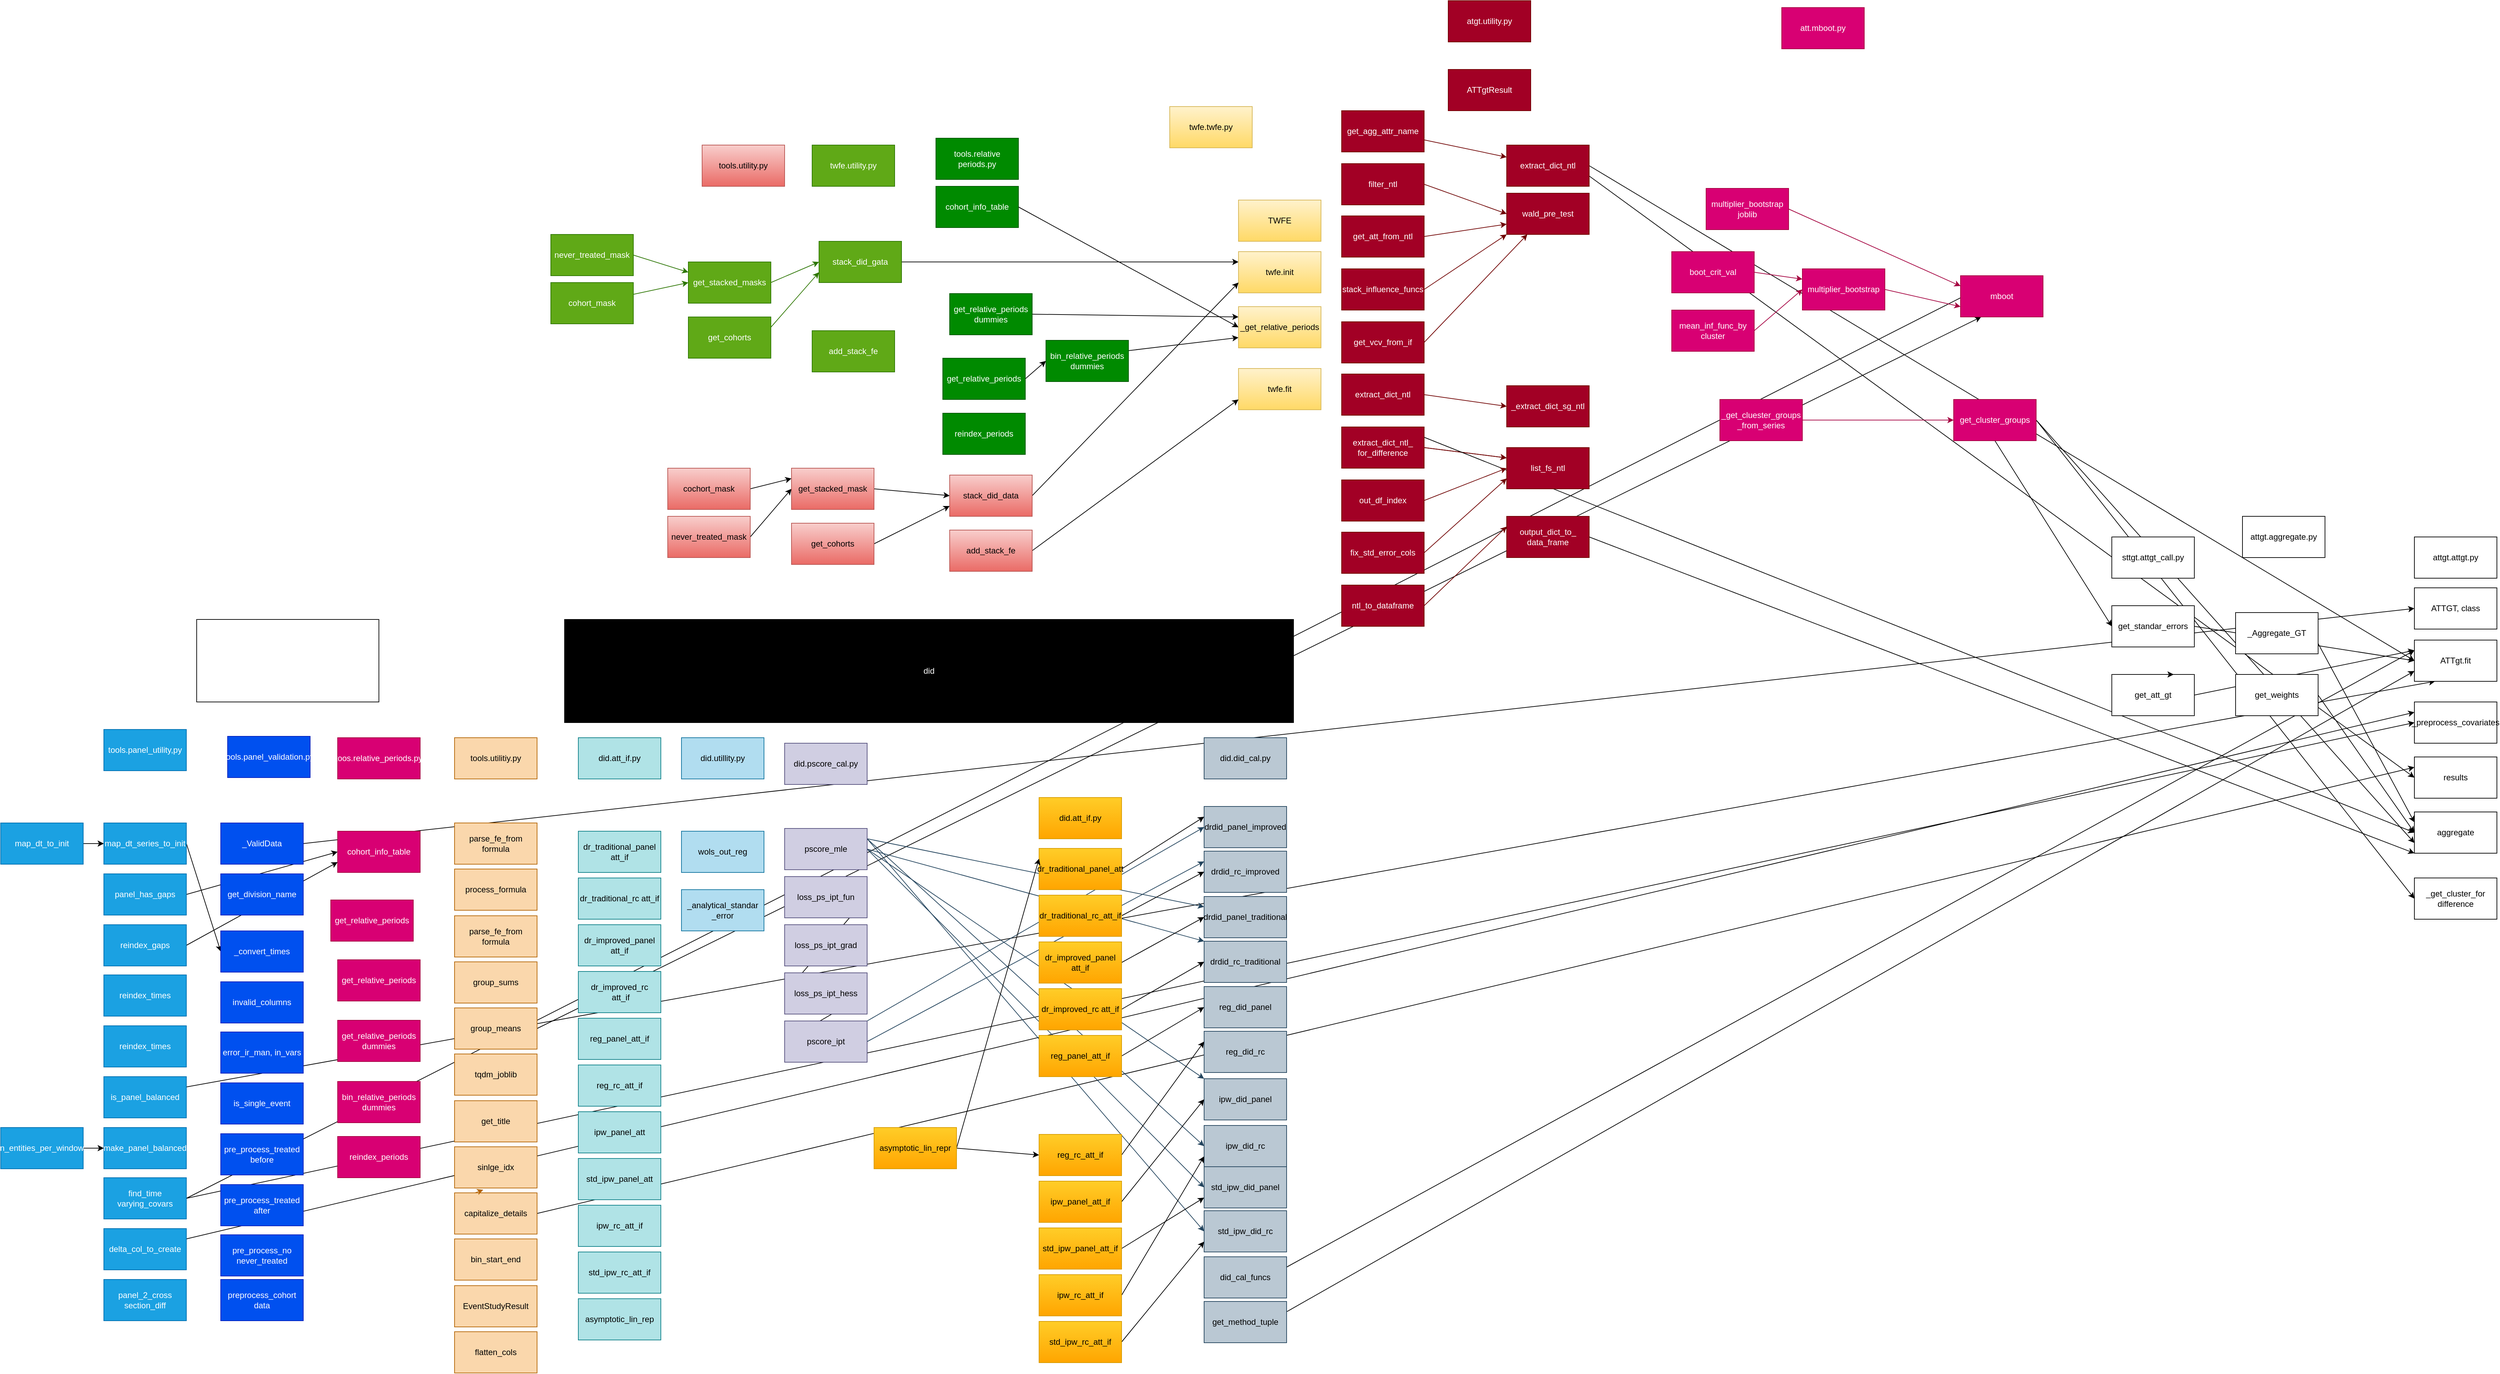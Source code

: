 <mxfile>
    <diagram id="xb1dpKppTRwN7yRaJRlE" name="Page-1">
        <mxGraphModel dx="2236" dy="1914" grid="1" gridSize="10" guides="1" tooltips="1" connect="1" arrows="1" fold="1" page="1" pageScale="1" pageWidth="850" pageHeight="1100" background="#ffffff" math="0" shadow="0">
            <root>
                <mxCell id="0"/>
                <mxCell id="1" parent="0"/>
                <mxCell id="2" value="twfe.utility.py" style="whiteSpace=wrap;html=1;fillColor=#60a917;fontColor=#ffffff;strokeColor=#2D7600;" parent="1" vertex="1">
                    <mxGeometry x="350" y="-470" width="120" height="60" as="geometry"/>
                </mxCell>
                <mxCell id="20" style="edgeStyle=none;html=1;exitX=1;exitY=0.5;exitDx=0;exitDy=0;entryX=0;entryY=0.25;entryDx=0;entryDy=0;strokeColor=#000000;" parent="1" source="3" target="19" edge="1">
                    <mxGeometry relative="1" as="geometry"/>
                </mxCell>
                <mxCell id="3" value="stack_did_gata" style="whiteSpace=wrap;html=1;fillColor=#60a917;fontColor=#ffffff;strokeColor=#2D7600;" parent="1" vertex="1">
                    <mxGeometry x="360" y="-330" width="120" height="60" as="geometry"/>
                </mxCell>
                <mxCell id="6" style="edgeStyle=none;html=1;exitX=1;exitY=0.5;exitDx=0;exitDy=0;entryX=0;entryY=0.5;entryDx=0;entryDy=0;strokeColor=#2D7600;fillColor=#60a917;" parent="1" source="4" target="3" edge="1">
                    <mxGeometry relative="1" as="geometry"/>
                </mxCell>
                <mxCell id="4" value="get_stacked_masks" style="whiteSpace=wrap;html=1;fillColor=#60a917;fontColor=#ffffff;strokeColor=#2D7600;" parent="1" vertex="1">
                    <mxGeometry x="170" y="-300" width="120" height="60" as="geometry"/>
                </mxCell>
                <mxCell id="8" style="edgeStyle=none;html=1;exitX=1;exitY=0.25;exitDx=0;exitDy=0;entryX=0;entryY=0.75;entryDx=0;entryDy=0;strokeColor=#2D7600;fillColor=#60a917;" parent="1" source="5" target="3" edge="1">
                    <mxGeometry relative="1" as="geometry"/>
                </mxCell>
                <mxCell id="5" value="get_cohorts" style="whiteSpace=wrap;html=1;fillColor=#60a917;fontColor=#ffffff;strokeColor=#2D7600;" parent="1" vertex="1">
                    <mxGeometry x="170" y="-220" width="120" height="60" as="geometry"/>
                </mxCell>
                <mxCell id="15" style="edgeStyle=none;html=1;exitX=1;exitY=0.5;exitDx=0;exitDy=0;entryX=0;entryY=0.25;entryDx=0;entryDy=0;strokeColor=#2D7600;fillColor=#60a917;" parent="1" source="11" target="4" edge="1">
                    <mxGeometry relative="1" as="geometry"/>
                </mxCell>
                <mxCell id="11" value="never_treated_mask" style="whiteSpace=wrap;html=1;fillColor=#60a917;fontColor=#ffffff;strokeColor=#2D7600;" parent="1" vertex="1">
                    <mxGeometry x="-30" y="-340" width="120" height="60" as="geometry"/>
                </mxCell>
                <mxCell id="14" style="edgeStyle=none;html=1;entryX=0;entryY=0.5;entryDx=0;entryDy=0;strokeColor=#2D7600;fillColor=#60a917;" parent="1" source="13" target="4" edge="1">
                    <mxGeometry relative="1" as="geometry"/>
                </mxCell>
                <mxCell id="13" value="cohort_mask" style="whiteSpace=wrap;html=1;fillColor=#60a917;fontColor=#ffffff;strokeColor=#2D7600;" parent="1" vertex="1">
                    <mxGeometry x="-30" y="-270" width="120" height="60" as="geometry"/>
                </mxCell>
                <mxCell id="16" value="add_stack_fe" style="whiteSpace=wrap;html=1;fillColor=#60a917;fontColor=#ffffff;strokeColor=#2D7600;" parent="1" vertex="1">
                    <mxGeometry x="350" y="-200" width="120" height="60" as="geometry"/>
                </mxCell>
                <mxCell id="17" value="twfe.twfe.py" style="whiteSpace=wrap;html=1;fillColor=#fff2cc;gradientColor=#ffd966;strokeColor=#d6b656;fontColor=#000000;" parent="1" vertex="1">
                    <mxGeometry x="870" y="-526" width="120" height="60" as="geometry"/>
                </mxCell>
                <mxCell id="18" value="TWFE" style="whiteSpace=wrap;html=1;fillColor=#fff2cc;gradientColor=#ffd966;strokeColor=#d6b656;fontColor=#000000;" parent="1" vertex="1">
                    <mxGeometry x="970" y="-390" width="120" height="60" as="geometry"/>
                </mxCell>
                <mxCell id="19" value="twfe.init" style="whiteSpace=wrap;html=1;fillColor=#fff2cc;gradientColor=#ffd966;strokeColor=#d6b656;fontColor=#000000;" parent="1" vertex="1">
                    <mxGeometry x="970" y="-315" width="120" height="60" as="geometry"/>
                </mxCell>
                <mxCell id="21" value="tools.relative periods.py" style="whiteSpace=wrap;html=1;fillColor=#008a00;fontColor=#ffffff;strokeColor=#005700;" parent="1" vertex="1">
                    <mxGeometry x="530" y="-480" width="120" height="60" as="geometry"/>
                </mxCell>
                <mxCell id="30" style="edgeStyle=none;html=1;exitX=1;exitY=0.5;exitDx=0;exitDy=0;entryX=0;entryY=0.5;entryDx=0;entryDy=0;strokeColor=#000000;" parent="1" source="22" target="29" edge="1">
                    <mxGeometry relative="1" as="geometry"/>
                </mxCell>
                <mxCell id="22" value="cohort_info_table" style="whiteSpace=wrap;html=1;fillColor=#008a00;fontColor=#ffffff;strokeColor=#005700;" parent="1" vertex="1">
                    <mxGeometry x="530" y="-410" width="120" height="60" as="geometry"/>
                </mxCell>
                <mxCell id="27" style="edgeStyle=none;html=1;exitX=1;exitY=0.5;exitDx=0;exitDy=0;entryX=0;entryY=0.5;entryDx=0;entryDy=0;strokeColor=#000000;" parent="1" source="23" target="25" edge="1">
                    <mxGeometry relative="1" as="geometry"/>
                </mxCell>
                <mxCell id="23" value="get_relative_periods" style="whiteSpace=wrap;html=1;fillColor=#008a00;fontColor=#ffffff;strokeColor=#005700;" parent="1" vertex="1">
                    <mxGeometry x="540" y="-160" width="120" height="60" as="geometry"/>
                </mxCell>
                <mxCell id="31" style="edgeStyle=none;html=1;exitX=1;exitY=0.5;exitDx=0;exitDy=0;entryX=0;entryY=0.25;entryDx=0;entryDy=0;strokeColor=#000000;" parent="1" source="24" target="29" edge="1">
                    <mxGeometry relative="1" as="geometry"/>
                </mxCell>
                <mxCell id="24" value="get_relative_periods dummies" style="whiteSpace=wrap;html=1;fillColor=#008a00;fontColor=#ffffff;strokeColor=#005700;" parent="1" vertex="1">
                    <mxGeometry x="550" y="-254" width="120" height="60" as="geometry"/>
                </mxCell>
                <mxCell id="32" style="edgeStyle=none;html=1;exitX=1;exitY=0.25;exitDx=0;exitDy=0;entryX=0;entryY=0.75;entryDx=0;entryDy=0;strokeColor=#000000;" parent="1" source="25" target="29" edge="1">
                    <mxGeometry relative="1" as="geometry"/>
                </mxCell>
                <mxCell id="25" value="bin_relative_periods&lt;br&gt;dummies" style="whiteSpace=wrap;html=1;fillColor=#008a00;fontColor=#ffffff;strokeColor=#005700;" parent="1" vertex="1">
                    <mxGeometry x="690" y="-186" width="120" height="60" as="geometry"/>
                </mxCell>
                <mxCell id="26" value="reindex_periods" style="whiteSpace=wrap;html=1;fillColor=#008a00;fontColor=#ffffff;strokeColor=#005700;" parent="1" vertex="1">
                    <mxGeometry x="540" y="-80" width="120" height="60" as="geometry"/>
                </mxCell>
                <mxCell id="28" value="twfe.fit" style="whiteSpace=wrap;html=1;fillColor=#fff2cc;gradientColor=#ffd966;strokeColor=#d6b656;fontColor=#000000;" parent="1" vertex="1">
                    <mxGeometry x="970" y="-145" width="120" height="60" as="geometry"/>
                </mxCell>
                <mxCell id="29" value="_get_relative_periods" style="whiteSpace=wrap;html=1;fillColor=#fff2cc;gradientColor=#ffd966;strokeColor=#d6b656;fontColor=#000000;" parent="1" vertex="1">
                    <mxGeometry x="970" y="-235" width="120" height="60" as="geometry"/>
                </mxCell>
                <mxCell id="33" value="tools.utility.py" style="whiteSpace=wrap;html=1;fillColor=#f8cecc;gradientColor=#ea6b66;strokeColor=#b85450;fontColor=#000000;" parent="1" vertex="1">
                    <mxGeometry x="190" y="-470" width="120" height="60" as="geometry"/>
                </mxCell>
                <mxCell id="34" value="tools.panel_utility,py" style="whiteSpace=wrap;html=1;fillColor=#1ba1e2;fontColor=#ffffff;strokeColor=#006EAF;" parent="1" vertex="1">
                    <mxGeometry x="-680" y="380" width="120" height="60" as="geometry"/>
                </mxCell>
                <mxCell id="47" style="edgeStyle=none;html=1;exitX=1;exitY=0.5;exitDx=0;exitDy=0;entryX=0;entryY=0.5;entryDx=0;entryDy=0;strokeColor=#000000;" parent="1" source="35" target="36" edge="1">
                    <mxGeometry relative="1" as="geometry"/>
                </mxCell>
                <mxCell id="35" value="map_dt_to_init" style="whiteSpace=wrap;html=1;fillColor=#1ba1e2;fontColor=#ffffff;strokeColor=#006EAF;" parent="1" vertex="1">
                    <mxGeometry x="-830" y="516" width="120" height="60" as="geometry"/>
                </mxCell>
                <mxCell id="60" style="edgeStyle=none;html=1;exitX=1;exitY=0.5;exitDx=0;exitDy=0;entryX=0;entryY=0.5;entryDx=0;entryDy=0;strokeColor=#000000;" parent="1" source="36" target="52" edge="1">
                    <mxGeometry relative="1" as="geometry"/>
                </mxCell>
                <mxCell id="36" value="map_dt_series_to_init" style="whiteSpace=wrap;html=1;fillColor=#1ba1e2;fontColor=#ffffff;strokeColor=#006EAF;" parent="1" vertex="1">
                    <mxGeometry x="-680" y="516" width="120" height="60" as="geometry"/>
                </mxCell>
                <mxCell id="68" style="edgeStyle=none;html=1;exitX=1;exitY=0.5;exitDx=0;exitDy=0;entryX=0;entryY=0.5;entryDx=0;entryDy=0;strokeColor=#000000;" parent="1" source="37" target="62" edge="1">
                    <mxGeometry relative="1" as="geometry"/>
                </mxCell>
                <mxCell id="37" value="panel_has_gaps" style="whiteSpace=wrap;html=1;fillColor=#1ba1e2;fontColor=#ffffff;strokeColor=#006EAF;" parent="1" vertex="1">
                    <mxGeometry x="-680" y="590" width="120" height="60" as="geometry"/>
                </mxCell>
                <mxCell id="69" style="edgeStyle=none;html=1;exitX=1;exitY=0.5;exitDx=0;exitDy=0;entryX=0;entryY=0.75;entryDx=0;entryDy=0;strokeColor=#000000;" parent="1" source="38" target="62" edge="1">
                    <mxGeometry relative="1" as="geometry"/>
                </mxCell>
                <mxCell id="38" value="reindex_gaps" style="whiteSpace=wrap;html=1;fillColor=#1ba1e2;fontColor=#ffffff;strokeColor=#006EAF;" parent="1" vertex="1">
                    <mxGeometry x="-680" y="664" width="120" height="60" as="geometry"/>
                </mxCell>
                <mxCell id="39" value="reindex_times" style="whiteSpace=wrap;html=1;fillColor=#1ba1e2;fontColor=#ffffff;strokeColor=#006EAF;" parent="1" vertex="1">
                    <mxGeometry x="-680" y="737" width="120" height="60" as="geometry"/>
                </mxCell>
                <mxCell id="40" value="reindex_times" style="whiteSpace=wrap;html=1;fillColor=#1ba1e2;fontColor=#ffffff;strokeColor=#006EAF;" parent="1" vertex="1">
                    <mxGeometry x="-680" y="811" width="120" height="60" as="geometry"/>
                </mxCell>
                <mxCell id="242" style="edgeStyle=none;html=1;exitX=1;exitY=0.25;exitDx=0;exitDy=0;strokeColor=#000000;entryX=0.25;entryY=1;entryDx=0;entryDy=0;" edge="1" parent="1" source="41" target="236">
                    <mxGeometry relative="1" as="geometry">
                        <mxPoint x="2730.0" y="-282.353" as="targetPoint"/>
                    </mxGeometry>
                </mxCell>
                <mxCell id="41" value="is_panel_balanced" style="whiteSpace=wrap;html=1;fillColor=#1ba1e2;fontColor=#ffffff;strokeColor=#006EAF;" parent="1" vertex="1">
                    <mxGeometry x="-680" y="885" width="120" height="60" as="geometry"/>
                </mxCell>
                <mxCell id="48" style="edgeStyle=none;html=1;exitX=1;exitY=0.5;exitDx=0;exitDy=0;entryX=0;entryY=0.5;entryDx=0;entryDy=0;strokeColor=#000000;" parent="1" source="42" target="43" edge="1">
                    <mxGeometry relative="1" as="geometry"/>
                </mxCell>
                <mxCell id="42" value="n_entities_per_window" style="whiteSpace=wrap;html=1;fillColor=#1ba1e2;fontColor=#ffffff;strokeColor=#006EAF;" parent="1" vertex="1">
                    <mxGeometry x="-830" y="959" width="120" height="60" as="geometry"/>
                </mxCell>
                <mxCell id="43" value="make_panel_balanced" style="whiteSpace=wrap;html=1;fillColor=#1ba1e2;fontColor=#ffffff;strokeColor=#006EAF;" parent="1" vertex="1">
                    <mxGeometry x="-680" y="959" width="120" height="60" as="geometry"/>
                </mxCell>
                <mxCell id="212" style="edgeStyle=none;html=1;exitX=1;exitY=0.5;exitDx=0;exitDy=0;entryX=0.117;entryY=0.417;entryDx=0;entryDy=0;entryPerimeter=0;strokeColor=#000000;" edge="1" parent="1" source="44" target="211">
                    <mxGeometry relative="1" as="geometry"/>
                </mxCell>
                <mxCell id="240" style="edgeStyle=none;html=1;exitX=1;exitY=0.5;exitDx=0;exitDy=0;strokeColor=#000000;entryX=0;entryY=0.5;entryDx=0;entryDy=0;" edge="1" parent="1" source="44" target="239">
                    <mxGeometry relative="1" as="geometry">
                        <mxPoint x="2773.529" y="-300" as="targetPoint"/>
                    </mxGeometry>
                </mxCell>
                <mxCell id="44" value="find_time varying_covars" style="whiteSpace=wrap;html=1;fillColor=#1ba1e2;fontColor=#ffffff;strokeColor=#006EAF;" parent="1" vertex="1">
                    <mxGeometry x="-680" y="1032" width="120" height="60" as="geometry"/>
                </mxCell>
                <mxCell id="238" style="edgeStyle=none;html=1;exitX=1;exitY=0.25;exitDx=0;exitDy=0;strokeColor=#000000;entryX=0;entryY=0.25;entryDx=0;entryDy=0;" edge="1" parent="1" source="45" target="239">
                    <mxGeometry relative="1" as="geometry">
                        <mxPoint x="2750.0" y="-380" as="targetPoint"/>
                    </mxGeometry>
                </mxCell>
                <mxCell id="45" value="delta_col_to_create" style="whiteSpace=wrap;html=1;fillColor=#1ba1e2;fontColor=#ffffff;strokeColor=#006EAF;" parent="1" vertex="1">
                    <mxGeometry x="-680" y="1106" width="120" height="60" as="geometry"/>
                </mxCell>
                <mxCell id="46" value="panel_2_cross section_diff" style="whiteSpace=wrap;html=1;fillColor=#1ba1e2;fontColor=#ffffff;strokeColor=#006EAF;" parent="1" vertex="1">
                    <mxGeometry x="-680" y="1180" width="120" height="60" as="geometry"/>
                </mxCell>
                <mxCell id="243" style="edgeStyle=none;html=1;exitX=1;exitY=0.5;exitDx=0;exitDy=0;entryX=0;entryY=0.5;entryDx=0;entryDy=0;strokeColor=#000000;" edge="1" parent="1" source="49" target="235">
                    <mxGeometry relative="1" as="geometry"/>
                </mxCell>
                <mxCell id="49" value="_ValidData" style="whiteSpace=wrap;html=1;fillColor=#0050ef;fontColor=#ffffff;strokeColor=#001DBC;" parent="1" vertex="1">
                    <mxGeometry x="-510" y="516" width="120" height="60" as="geometry"/>
                </mxCell>
                <mxCell id="50" value="tools.panel_validation.py" style="whiteSpace=wrap;html=1;fillColor=#0050ef;fontColor=#ffffff;strokeColor=#001DBC;" parent="1" vertex="1">
                    <mxGeometry x="-500" y="390" width="120" height="60" as="geometry"/>
                </mxCell>
                <mxCell id="51" value="get_division_name" style="whiteSpace=wrap;html=1;fillColor=#0050ef;fontColor=#ffffff;strokeColor=#001DBC;" parent="1" vertex="1">
                    <mxGeometry x="-510" y="590" width="120" height="60" as="geometry"/>
                </mxCell>
                <mxCell id="52" value="_convert_times" style="whiteSpace=wrap;html=1;fillColor=#0050ef;fontColor=#ffffff;strokeColor=#001DBC;" parent="1" vertex="1">
                    <mxGeometry x="-510" y="673" width="120" height="60" as="geometry"/>
                </mxCell>
                <mxCell id="53" value="invalid_columns" style="whiteSpace=wrap;html=1;fillColor=#0050ef;fontColor=#ffffff;strokeColor=#001DBC;" parent="1" vertex="1">
                    <mxGeometry x="-510" y="747" width="120" height="60" as="geometry"/>
                </mxCell>
                <mxCell id="54" value="error_ir_man, in_vars" style="whiteSpace=wrap;html=1;fillColor=#0050ef;fontColor=#ffffff;strokeColor=#001DBC;" parent="1" vertex="1">
                    <mxGeometry x="-510" y="820" width="120" height="60" as="geometry"/>
                </mxCell>
                <mxCell id="55" value="is_single_event" style="whiteSpace=wrap;html=1;fillColor=#0050ef;fontColor=#ffffff;strokeColor=#001DBC;" parent="1" vertex="1">
                    <mxGeometry x="-510" y="894" width="120" height="60" as="geometry"/>
                </mxCell>
                <mxCell id="56" value="pre_process_treated before" style="whiteSpace=wrap;html=1;fillColor=#0050ef;fontColor=#ffffff;strokeColor=#001DBC;" parent="1" vertex="1">
                    <mxGeometry x="-510" y="968" width="120" height="60" as="geometry"/>
                </mxCell>
                <mxCell id="57" value="pre_process_treated after" style="whiteSpace=wrap;html=1;fillColor=#0050ef;fontColor=#ffffff;strokeColor=#001DBC;" parent="1" vertex="1">
                    <mxGeometry x="-510" y="1042" width="120" height="60" as="geometry"/>
                </mxCell>
                <mxCell id="58" value="pre_process_no&lt;br&gt;never_treated" style="whiteSpace=wrap;html=1;fillColor=#0050ef;fontColor=#ffffff;strokeColor=#001DBC;" parent="1" vertex="1">
                    <mxGeometry x="-510" y="1115" width="120" height="60" as="geometry"/>
                </mxCell>
                <mxCell id="59" value="preprocess_cohort data" style="whiteSpace=wrap;html=1;fillColor=#0050ef;fontColor=#ffffff;strokeColor=#001DBC;" parent="1" vertex="1">
                    <mxGeometry x="-510" y="1180" width="120" height="60" as="geometry"/>
                </mxCell>
                <mxCell id="61" value="toos.relative_periods.py" style="whiteSpace=wrap;html=1;fillColor=#d80073;fontColor=#ffffff;strokeColor=#A50040;" parent="1" vertex="1">
                    <mxGeometry x="-340" y="392" width="120" height="60" as="geometry"/>
                </mxCell>
                <mxCell id="62" value="cohort_info_table" style="whiteSpace=wrap;html=1;fillColor=#d80073;fontColor=#ffffff;strokeColor=#A50040;" parent="1" vertex="1">
                    <mxGeometry x="-340" y="528" width="120" height="60" as="geometry"/>
                </mxCell>
                <mxCell id="63" value="get_relative_periods" style="whiteSpace=wrap;html=1;fillColor=#d80073;fontColor=#ffffff;strokeColor=#A50040;" parent="1" vertex="1">
                    <mxGeometry x="-350" y="628" width="120" height="60" as="geometry"/>
                </mxCell>
                <mxCell id="64" value="get_relative_periods" style="whiteSpace=wrap;html=1;fillColor=#d80073;fontColor=#ffffff;strokeColor=#A50040;" parent="1" vertex="1">
                    <mxGeometry x="-340" y="715" width="120" height="60" as="geometry"/>
                </mxCell>
                <mxCell id="65" value="get_relative_periods dummies" style="whiteSpace=wrap;html=1;fillColor=#d80073;fontColor=#ffffff;strokeColor=#A50040;" parent="1" vertex="1">
                    <mxGeometry x="-340" y="803" width="120" height="60" as="geometry"/>
                </mxCell>
                <mxCell id="66" value="bin_relative_periods dummies" style="whiteSpace=wrap;html=1;fillColor=#d80073;fontColor=#ffffff;strokeColor=#A50040;" parent="1" vertex="1">
                    <mxGeometry x="-340" y="892" width="120" height="60" as="geometry"/>
                </mxCell>
                <mxCell id="67" value="reindex_periods" style="whiteSpace=wrap;html=1;fillColor=#d80073;fontColor=#ffffff;strokeColor=#A50040;" parent="1" vertex="1">
                    <mxGeometry x="-340" y="972" width="120" height="60" as="geometry"/>
                </mxCell>
                <mxCell id="70" value="tools.utilitiy.py" style="whiteSpace=wrap;html=1;fillColor=#fad7ac;strokeColor=#b46504;fontColor=#000000;" parent="1" vertex="1">
                    <mxGeometry x="-170" y="392" width="120" height="60" as="geometry"/>
                </mxCell>
                <mxCell id="71" value="parse_fe_from formula" style="whiteSpace=wrap;html=1;fillColor=#fad7ac;strokeColor=#b46504;fontColor=#000000;" parent="1" vertex="1">
                    <mxGeometry x="-170" y="516" width="120" height="60" as="geometry"/>
                </mxCell>
                <mxCell id="72" value="process_formula" style="whiteSpace=wrap;html=1;fillColor=#fad7ac;strokeColor=#b46504;fontColor=#000000;" parent="1" vertex="1">
                    <mxGeometry x="-170" y="583" width="120" height="60" as="geometry"/>
                </mxCell>
                <mxCell id="73" value="parse_fe_from formula" style="whiteSpace=wrap;html=1;fillColor=#fad7ac;strokeColor=#b46504;fontColor=#000000;" parent="1" vertex="1">
                    <mxGeometry x="-170" y="651" width="120" height="60" as="geometry"/>
                </mxCell>
                <mxCell id="74" value="group_sums" style="whiteSpace=wrap;html=1;fillColor=#fad7ac;strokeColor=#b46504;fontColor=#000000;" parent="1" vertex="1">
                    <mxGeometry x="-170" y="718" width="120" height="60" as="geometry"/>
                </mxCell>
                <mxCell id="213" style="edgeStyle=none;html=1;exitX=1;exitY=0.5;exitDx=0;exitDy=0;entryX=0.25;entryY=1;entryDx=0;entryDy=0;strokeColor=#000000;" edge="1" parent="1" source="75" target="211">
                    <mxGeometry relative="1" as="geometry"/>
                </mxCell>
                <mxCell id="75" value="group_means" style="whiteSpace=wrap;html=1;fillColor=#fad7ac;strokeColor=#b46504;fontColor=#000000;" parent="1" vertex="1">
                    <mxGeometry x="-170" y="785" width="120" height="60" as="geometry"/>
                </mxCell>
                <mxCell id="76" value="tqdm_joblib" style="whiteSpace=wrap;html=1;fillColor=#fad7ac;strokeColor=#b46504;fontColor=#000000;" parent="1" vertex="1">
                    <mxGeometry x="-170" y="852" width="120" height="60" as="geometry"/>
                </mxCell>
                <mxCell id="77" value="get_title" style="whiteSpace=wrap;html=1;fillColor=#fad7ac;strokeColor=#b46504;fontColor=#000000;" parent="1" vertex="1">
                    <mxGeometry x="-170" y="920" width="120" height="60" as="geometry"/>
                </mxCell>
                <mxCell id="78" value="sinlge_idx" style="whiteSpace=wrap;html=1;fillColor=#fad7ac;strokeColor=#b46504;fontColor=#000000;" parent="1" vertex="1">
                    <mxGeometry x="-170" y="987" width="120" height="60" as="geometry"/>
                </mxCell>
                <mxCell id="244" style="edgeStyle=none;html=1;exitX=1;exitY=0.5;exitDx=0;exitDy=0;strokeColor=#000000;entryX=0;entryY=0.25;entryDx=0;entryDy=0;" edge="1" parent="1" source="79" target="245">
                    <mxGeometry relative="1" as="geometry">
                        <mxPoint x="2720.0" y="-314.706" as="targetPoint"/>
                    </mxGeometry>
                </mxCell>
                <mxCell id="79" value="capitalize_details" style="whiteSpace=wrap;html=1;fillColor=#fad7ac;strokeColor=#b46504;fontColor=#000000;" parent="1" vertex="1">
                    <mxGeometry x="-170" y="1054" width="120" height="60" as="geometry"/>
                </mxCell>
                <mxCell id="80" value="bin_start_end" style="whiteSpace=wrap;html=1;fillColor=#fad7ac;strokeColor=#b46504;fontColor=#000000;" parent="1" vertex="1">
                    <mxGeometry x="-170" y="1121" width="120" height="60" as="geometry"/>
                </mxCell>
                <mxCell id="81" value="EventStudyResult" style="whiteSpace=wrap;html=1;fillColor=#fad7ac;strokeColor=#b46504;fontColor=#000000;" parent="1" vertex="1">
                    <mxGeometry x="-170" y="1189" width="120" height="60" as="geometry"/>
                </mxCell>
                <mxCell id="82" value="flatten_cols" style="whiteSpace=wrap;html=1;fillColor=#fad7ac;strokeColor=#b46504;fontColor=#000000;" parent="1" vertex="1">
                    <mxGeometry x="-170" y="1256" width="120" height="60" as="geometry"/>
                </mxCell>
                <mxCell id="83" style="edgeStyle=none;html=1;exitX=0.25;exitY=0;exitDx=0;exitDy=0;entryX=0.348;entryY=-0.074;entryDx=0;entryDy=0;entryPerimeter=0;strokeColor=#b46504;fillColor=#fad7ac;fontColor=#000000;" parent="1" source="79" target="79" edge="1">
                    <mxGeometry relative="1" as="geometry"/>
                </mxCell>
                <mxCell id="84" value="Tools" style="whiteSpace=wrap;html=1;fontColor=#FFFFFF;fontSize=12;" parent="1" vertex="1">
                    <mxGeometry x="-545" y="220" width="265" height="120" as="geometry"/>
                </mxCell>
                <mxCell id="85" value="did.att_if.py" style="whiteSpace=wrap;html=1;fontSize=12;fillColor=#b0e3e6;strokeColor=#0e8088;fontColor=#000000;" parent="1" vertex="1">
                    <mxGeometry x="10" y="392" width="120" height="60" as="geometry"/>
                </mxCell>
                <mxCell id="86" value="dr_traditional_panel att_if" style="whiteSpace=wrap;html=1;fontSize=12;fillColor=#b0e3e6;strokeColor=#0e8088;fontColor=#000000;" parent="1" vertex="1">
                    <mxGeometry x="10" y="528" width="120" height="60" as="geometry"/>
                </mxCell>
                <mxCell id="87" value="dr_traditional_rc att_if" style="whiteSpace=wrap;html=1;fontSize=12;fillColor=#b0e3e6;strokeColor=#0e8088;fontColor=#000000;" parent="1" vertex="1">
                    <mxGeometry x="10" y="596" width="120" height="60" as="geometry"/>
                </mxCell>
                <mxCell id="88" value="dr_improved_panel att_if" style="whiteSpace=wrap;html=1;fontSize=12;fillColor=#b0e3e6;strokeColor=#0e8088;fontColor=#000000;" parent="1" vertex="1">
                    <mxGeometry x="10" y="664" width="120" height="60" as="geometry"/>
                </mxCell>
                <mxCell id="89" value="dr_improved_rc&lt;br&gt;&amp;nbsp;att_if" style="whiteSpace=wrap;html=1;fontSize=12;fillColor=#b0e3e6;strokeColor=#0e8088;fontColor=#000000;" parent="1" vertex="1">
                    <mxGeometry x="10" y="732" width="120" height="60" as="geometry"/>
                </mxCell>
                <mxCell id="90" value="reg_panel_att_if" style="whiteSpace=wrap;html=1;fontSize=12;fillColor=#b0e3e6;strokeColor=#0e8088;fontColor=#000000;" parent="1" vertex="1">
                    <mxGeometry x="10" y="800" width="120" height="60" as="geometry"/>
                </mxCell>
                <mxCell id="91" value="reg_rc_att_if" style="whiteSpace=wrap;html=1;fontSize=12;fillColor=#b0e3e6;strokeColor=#0e8088;fontColor=#000000;" parent="1" vertex="1">
                    <mxGeometry x="10" y="868" width="120" height="60" as="geometry"/>
                </mxCell>
                <mxCell id="92" value="ipw_panel_att" style="whiteSpace=wrap;html=1;fontSize=12;fillColor=#b0e3e6;strokeColor=#0e8088;fontColor=#000000;" parent="1" vertex="1">
                    <mxGeometry x="10" y="936" width="120" height="60" as="geometry"/>
                </mxCell>
                <mxCell id="93" value="std_ipw_panel_att" style="whiteSpace=wrap;html=1;fontSize=12;fillColor=#b0e3e6;strokeColor=#0e8088;fontColor=#000000;" parent="1" vertex="1">
                    <mxGeometry x="10" y="1004" width="120" height="60" as="geometry"/>
                </mxCell>
                <mxCell id="94" value="ipw_rc_att_if" style="whiteSpace=wrap;html=1;fontSize=12;fillColor=#b0e3e6;strokeColor=#0e8088;fontColor=#000000;" parent="1" vertex="1">
                    <mxGeometry x="10" y="1072" width="120" height="60" as="geometry"/>
                </mxCell>
                <mxCell id="95" value="std_ipw_rc_att_if" style="whiteSpace=wrap;html=1;fontSize=12;fillColor=#b0e3e6;strokeColor=#0e8088;fontColor=#000000;" parent="1" vertex="1">
                    <mxGeometry x="10" y="1140" width="120" height="60" as="geometry"/>
                </mxCell>
                <mxCell id="96" value="asymptotic_lin_rep" style="whiteSpace=wrap;html=1;fontSize=12;fillColor=#b0e3e6;strokeColor=#0e8088;fontColor=#000000;" parent="1" vertex="1">
                    <mxGeometry x="10" y="1208" width="120" height="60" as="geometry"/>
                </mxCell>
                <mxCell id="97" value="did.utillity.py" style="whiteSpace=wrap;html=1;fontSize=12;fillColor=#b1ddf0;strokeColor=#10739e;fontColor=#000000;" parent="1" vertex="1">
                    <mxGeometry x="160" y="392" width="120" height="60" as="geometry"/>
                </mxCell>
                <mxCell id="98" value="wols_out_reg" style="whiteSpace=wrap;html=1;fontSize=12;fillColor=#b1ddf0;strokeColor=#10739e;fontColor=#000000;" parent="1" vertex="1">
                    <mxGeometry x="160" y="528" width="120" height="60" as="geometry"/>
                </mxCell>
                <mxCell id="99" value="_analytical_standar _error" style="whiteSpace=wrap;html=1;fontSize=12;fillColor=#b1ddf0;strokeColor=#10739e;fontColor=#000000;" parent="1" vertex="1">
                    <mxGeometry x="160" y="613" width="120" height="60" as="geometry"/>
                </mxCell>
                <mxCell id="100" value="did.pscore_cal.py" style="whiteSpace=wrap;html=1;fontSize=12;fillColor=#d0cee2;strokeColor=#56517e;fontColor=#000000;" parent="1" vertex="1">
                    <mxGeometry x="310" y="400" width="120" height="60" as="geometry"/>
                </mxCell>
                <mxCell id="122" style="edgeStyle=none;html=1;exitX=1;exitY=0;exitDx=0;exitDy=0;entryX=0;entryY=0.5;entryDx=0;entryDy=0;strokeColor=#23445d;fontSize=12;fontColor=#000000;fillColor=#bac8d3;" parent="1" source="106" target="110" edge="1">
                    <mxGeometry relative="1" as="geometry"/>
                </mxCell>
                <mxCell id="123" style="edgeStyle=none;html=1;exitX=1;exitY=0.5;exitDx=0;exitDy=0;entryX=0;entryY=0.25;entryDx=0;entryDy=0;strokeColor=#23445d;fontSize=12;fontColor=#000000;fillColor=#bac8d3;" parent="1" source="106" target="111" edge="1">
                    <mxGeometry relative="1" as="geometry"/>
                </mxCell>
                <mxCell id="124" style="edgeStyle=none;html=1;exitX=1;exitY=0.25;exitDx=0;exitDy=0;entryX=0;entryY=0.25;entryDx=0;entryDy=0;strokeColor=#23445d;fontSize=12;fontColor=#000000;fillColor=#bac8d3;" parent="1" source="101" target="112" edge="1">
                    <mxGeometry relative="1" as="geometry"/>
                </mxCell>
                <mxCell id="125" style="edgeStyle=none;html=1;exitX=1;exitY=0.5;exitDx=0;exitDy=0;entryX=0;entryY=0;entryDx=0;entryDy=0;strokeColor=#23445d;fontSize=12;fontColor=#000000;fillColor=#bac8d3;" parent="1" source="101" target="113" edge="1">
                    <mxGeometry relative="1" as="geometry"/>
                </mxCell>
                <mxCell id="126" style="edgeStyle=none;html=1;exitX=1;exitY=0.5;exitDx=0;exitDy=0;entryX=0;entryY=0;entryDx=0;entryDy=0;strokeColor=#23445d;fontSize=12;fontColor=#000000;fillColor=#bac8d3;" parent="1" source="101" target="116" edge="1">
                    <mxGeometry relative="1" as="geometry"/>
                </mxCell>
                <mxCell id="127" style="edgeStyle=none;html=1;exitX=1;exitY=0.25;exitDx=0;exitDy=0;entryX=0;entryY=0.5;entryDx=0;entryDy=0;strokeColor=#23445d;fontSize=12;fontColor=#000000;fillColor=#bac8d3;" parent="1" source="101" target="117" edge="1">
                    <mxGeometry relative="1" as="geometry"/>
                </mxCell>
                <mxCell id="128" style="edgeStyle=none;html=1;exitX=1;exitY=0.5;exitDx=0;exitDy=0;entryX=0;entryY=0.5;entryDx=0;entryDy=0;strokeColor=#23445d;fontSize=12;fontColor=#000000;fillColor=#bac8d3;" parent="1" source="101" target="118" edge="1">
                    <mxGeometry relative="1" as="geometry"/>
                </mxCell>
                <mxCell id="129" style="edgeStyle=none;html=1;exitX=1;exitY=0.25;exitDx=0;exitDy=0;entryX=0;entryY=0.5;entryDx=0;entryDy=0;strokeColor=#23445d;fontSize=12;fontColor=#000000;fillColor=#bac8d3;" parent="1" source="101" target="119" edge="1">
                    <mxGeometry relative="1" as="geometry"/>
                </mxCell>
                <mxCell id="101" value="pscore_mle" style="whiteSpace=wrap;html=1;fontSize=12;fillColor=#d0cee2;strokeColor=#56517e;fontColor=#000000;" parent="1" vertex="1">
                    <mxGeometry x="310" y="524" width="120" height="60" as="geometry"/>
                </mxCell>
                <mxCell id="107" style="edgeStyle=none;html=1;exitX=1;exitY=0.5;exitDx=0;exitDy=0;entryX=0;entryY=0.5;entryDx=0;entryDy=0;strokeColor=#000000;fontSize=12;fontColor=#000000;" parent="1" source="102" target="105" edge="1">
                    <mxGeometry relative="1" as="geometry"/>
                </mxCell>
                <mxCell id="102" value="loss_ps_ipt_fun" style="whiteSpace=wrap;html=1;fontSize=12;fillColor=#d0cee2;strokeColor=#56517e;fontColor=#000000;" parent="1" vertex="1">
                    <mxGeometry x="310" y="594" width="120" height="60" as="geometry"/>
                </mxCell>
                <mxCell id="103" value="loss_ps_ipt_grad" style="whiteSpace=wrap;html=1;fontSize=12;fillColor=#d0cee2;strokeColor=#56517e;fontColor=#000000;" parent="1" vertex="1">
                    <mxGeometry x="310" y="664" width="120" height="60" as="geometry"/>
                </mxCell>
                <mxCell id="108" style="edgeStyle=none;html=1;exitX=1;exitY=0.5;exitDx=0;exitDy=0;entryX=0;entryY=0.5;entryDx=0;entryDy=0;strokeColor=#000000;fontSize=12;fontColor=#000000;" parent="1" source="105" target="106" edge="1">
                    <mxGeometry relative="1" as="geometry"/>
                </mxCell>
                <mxCell id="105" value="loss_ps_ipt_hess" style="whiteSpace=wrap;html=1;fontSize=12;fillColor=#d0cee2;strokeColor=#56517e;fontColor=#000000;" parent="1" vertex="1">
                    <mxGeometry x="310" y="734" width="120" height="60" as="geometry"/>
                </mxCell>
                <mxCell id="106" value="pscore_ipt" style="whiteSpace=wrap;html=1;fontSize=12;fillColor=#d0cee2;strokeColor=#56517e;fontColor=#000000;" parent="1" vertex="1">
                    <mxGeometry x="310" y="804" width="120" height="60" as="geometry"/>
                </mxCell>
                <mxCell id="109" value="did.did_cal.py" style="whiteSpace=wrap;html=1;fontSize=12;fillColor=#bac8d3;strokeColor=#23445d;fontColor=#000000;" parent="1" vertex="1">
                    <mxGeometry x="920" y="392" width="120" height="60" as="geometry"/>
                </mxCell>
                <mxCell id="110" value="drdid_panel_improved" style="whiteSpace=wrap;html=1;fontSize=12;fillColor=#bac8d3;strokeColor=#23445d;fontColor=#000000;" parent="1" vertex="1">
                    <mxGeometry x="920" y="492" width="120" height="60" as="geometry"/>
                </mxCell>
                <mxCell id="111" value="drdid_rc_improved" style="whiteSpace=wrap;html=1;fontSize=12;fillColor=#bac8d3;strokeColor=#23445d;fontColor=#000000;" parent="1" vertex="1">
                    <mxGeometry x="920" y="557" width="120" height="60" as="geometry"/>
                </mxCell>
                <mxCell id="112" value="drdid_panel_traditional" style="whiteSpace=wrap;html=1;fontSize=12;fillColor=#bac8d3;strokeColor=#23445d;fontColor=#000000;" parent="1" vertex="1">
                    <mxGeometry x="920" y="623" width="120" height="60" as="geometry"/>
                </mxCell>
                <mxCell id="113" value="drdid_rc_traditional" style="whiteSpace=wrap;html=1;fontSize=12;fillColor=#bac8d3;strokeColor=#23445d;fontColor=#000000;" parent="1" vertex="1">
                    <mxGeometry x="920" y="688" width="120" height="60" as="geometry"/>
                </mxCell>
                <mxCell id="114" value="reg_did_panel" style="whiteSpace=wrap;html=1;fontSize=12;fillColor=#bac8d3;strokeColor=#23445d;fontColor=#000000;" parent="1" vertex="1">
                    <mxGeometry x="920" y="754" width="120" height="60" as="geometry"/>
                </mxCell>
                <mxCell id="115" value="reg_did_rc" style="whiteSpace=wrap;html=1;fontSize=12;fillColor=#bac8d3;strokeColor=#23445d;fontColor=#000000;" parent="1" vertex="1">
                    <mxGeometry x="920" y="819" width="120" height="60" as="geometry"/>
                </mxCell>
                <mxCell id="116" value="ipw_did_panel" style="whiteSpace=wrap;html=1;fontSize=12;fillColor=#bac8d3;strokeColor=#23445d;fontColor=#000000;" parent="1" vertex="1">
                    <mxGeometry x="920" y="888" width="120" height="60" as="geometry"/>
                </mxCell>
                <mxCell id="117" value="ipw_did_rc" style="whiteSpace=wrap;html=1;fontSize=12;fillColor=#bac8d3;strokeColor=#23445d;fontColor=#000000;" parent="1" vertex="1">
                    <mxGeometry x="920" y="956" width="120" height="60" as="geometry"/>
                </mxCell>
                <mxCell id="118" value="std_ipw_did_panel" style="whiteSpace=wrap;html=1;fontSize=12;fillColor=#bac8d3;strokeColor=#23445d;fontColor=#000000;" parent="1" vertex="1">
                    <mxGeometry x="920" y="1016" width="120" height="60" as="geometry"/>
                </mxCell>
                <mxCell id="119" value="std_ipw_did_rc" style="whiteSpace=wrap;html=1;fontSize=12;fillColor=#bac8d3;strokeColor=#23445d;fontColor=#000000;" parent="1" vertex="1">
                    <mxGeometry x="920" y="1080" width="120" height="60" as="geometry"/>
                </mxCell>
                <mxCell id="234" style="edgeStyle=none;html=1;exitX=1;exitY=0.25;exitDx=0;exitDy=0;strokeColor=#000000;entryX=0;entryY=0.25;entryDx=0;entryDy=0;" edge="1" parent="1" source="120" target="236">
                    <mxGeometry relative="1" as="geometry">
                        <mxPoint x="2700.0" y="-382.353" as="targetPoint"/>
                    </mxGeometry>
                </mxCell>
                <mxCell id="120" value="did_cal_funcs" style="whiteSpace=wrap;html=1;fontSize=12;fillColor=#bac8d3;strokeColor=#23445d;fontColor=#000000;" parent="1" vertex="1">
                    <mxGeometry x="920" y="1147" width="120" height="60" as="geometry"/>
                </mxCell>
                <mxCell id="237" style="edgeStyle=none;html=1;exitX=1;exitY=0.25;exitDx=0;exitDy=0;entryX=0;entryY=0.75;entryDx=0;entryDy=0;strokeColor=#000000;" edge="1" parent="1" source="121" target="236">
                    <mxGeometry relative="1" as="geometry"/>
                </mxCell>
                <mxCell id="121" value="get_method_tuple" style="whiteSpace=wrap;html=1;fontSize=12;fillColor=#bac8d3;strokeColor=#23445d;fontColor=#000000;" parent="1" vertex="1">
                    <mxGeometry x="920" y="1212" width="120" height="60" as="geometry"/>
                </mxCell>
                <mxCell id="130" value="did.att_if.py" style="whiteSpace=wrap;html=1;fontSize=12;fillColor=#ffcd28;strokeColor=#d79b00;gradientColor=#ffa500;fontColor=#000000;" parent="1" vertex="1">
                    <mxGeometry x="680" y="479" width="120" height="60" as="geometry"/>
                </mxCell>
                <mxCell id="143" style="edgeStyle=none;html=1;exitX=1;exitY=0.5;exitDx=0;exitDy=0;entryX=0;entryY=0.25;entryDx=0;entryDy=0;strokeColor=#000000;fontSize=12;fontColor=#000000;" parent="1" source="131" target="110" edge="1">
                    <mxGeometry relative="1" as="geometry"/>
                </mxCell>
                <mxCell id="131" value="dr_traditional_panel_att" style="whiteSpace=wrap;html=1;fontSize=12;fillColor=#ffcd28;strokeColor=#d79b00;gradientColor=#ffa500;fontColor=#000000;" parent="1" vertex="1">
                    <mxGeometry x="680" y="553" width="120" height="60" as="geometry"/>
                </mxCell>
                <mxCell id="144" style="edgeStyle=none;html=1;exitX=1;exitY=0.5;exitDx=0;exitDy=0;entryX=0;entryY=0.5;entryDx=0;entryDy=0;strokeColor=#000000;fontSize=12;fontColor=#000000;" parent="1" source="132" target="111" edge="1">
                    <mxGeometry relative="1" as="geometry"/>
                </mxCell>
                <mxCell id="132" value="dr_traditional_rc_att_if" style="whiteSpace=wrap;html=1;fontSize=12;fillColor=#ffcd28;strokeColor=#d79b00;gradientColor=#ffa500;fontColor=#000000;" parent="1" vertex="1">
                    <mxGeometry x="680" y="621" width="120" height="60" as="geometry"/>
                </mxCell>
                <mxCell id="146" style="edgeStyle=none;html=1;exitX=1;exitY=0.5;exitDx=0;exitDy=0;entryX=0;entryY=0.5;entryDx=0;entryDy=0;strokeColor=#000000;fontSize=12;fontColor=#000000;" parent="1" source="133" target="112" edge="1">
                    <mxGeometry relative="1" as="geometry"/>
                </mxCell>
                <mxCell id="133" value="dr_improved_panel att_if" style="whiteSpace=wrap;html=1;fontSize=12;fillColor=#ffcd28;strokeColor=#d79b00;gradientColor=#ffa500;fontColor=#000000;" parent="1" vertex="1">
                    <mxGeometry x="680" y="689" width="120" height="60" as="geometry"/>
                </mxCell>
                <mxCell id="147" style="edgeStyle=none;html=1;exitX=1;exitY=0.5;exitDx=0;exitDy=0;entryX=0;entryY=0.5;entryDx=0;entryDy=0;strokeColor=#000000;fontSize=12;fontColor=#000000;" parent="1" source="134" target="113" edge="1">
                    <mxGeometry relative="1" as="geometry"/>
                </mxCell>
                <mxCell id="134" value="dr_improved_rc att_if" style="whiteSpace=wrap;html=1;fontSize=12;fillColor=#ffcd28;strokeColor=#d79b00;gradientColor=#ffa500;fontColor=#000000;" parent="1" vertex="1">
                    <mxGeometry x="680" y="757" width="120" height="60" as="geometry"/>
                </mxCell>
                <mxCell id="148" style="edgeStyle=none;html=1;exitX=1;exitY=0.5;exitDx=0;exitDy=0;entryX=0;entryY=0.5;entryDx=0;entryDy=0;strokeColor=#000000;fontSize=12;fontColor=#000000;" parent="1" source="135" target="114" edge="1">
                    <mxGeometry relative="1" as="geometry"/>
                </mxCell>
                <mxCell id="135" value="reg_panel_att_if" style="whiteSpace=wrap;html=1;fontSize=12;fillColor=#ffcd28;strokeColor=#d79b00;gradientColor=#ffa500;fontColor=#000000;" parent="1" vertex="1">
                    <mxGeometry x="680" y="825" width="120" height="60" as="geometry"/>
                </mxCell>
                <mxCell id="151" style="edgeStyle=none;html=1;exitX=1;exitY=0.5;exitDx=0;exitDy=0;entryX=0;entryY=0.25;entryDx=0;entryDy=0;strokeColor=#000000;fontSize=12;fontColor=#000000;" parent="1" source="136" target="115" edge="1">
                    <mxGeometry relative="1" as="geometry"/>
                </mxCell>
                <mxCell id="136" value="reg_rc_att_if" style="whiteSpace=wrap;html=1;fontSize=12;fillColor=#ffcd28;strokeColor=#d79b00;gradientColor=#ffa500;fontColor=#000000;" parent="1" vertex="1">
                    <mxGeometry x="680" y="969" width="120" height="60" as="geometry"/>
                </mxCell>
                <mxCell id="152" style="edgeStyle=none;html=1;exitX=1;exitY=0.5;exitDx=0;exitDy=0;entryX=0;entryY=0.5;entryDx=0;entryDy=0;strokeColor=#000000;fontSize=12;fontColor=#000000;" parent="1" source="137" target="116" edge="1">
                    <mxGeometry relative="1" as="geometry"/>
                </mxCell>
                <mxCell id="137" value="ipw_panel_att_if" style="whiteSpace=wrap;html=1;fontSize=12;fillColor=#ffcd28;strokeColor=#d79b00;gradientColor=#ffa500;fontColor=#000000;" parent="1" vertex="1">
                    <mxGeometry x="680" y="1037" width="120" height="60" as="geometry"/>
                </mxCell>
                <mxCell id="155" style="edgeStyle=none;html=1;exitX=1;exitY=0.5;exitDx=0;exitDy=0;entryX=0;entryY=0.75;entryDx=0;entryDy=0;strokeColor=#000000;fontSize=12;fontColor=#000000;" parent="1" source="138" target="118" edge="1">
                    <mxGeometry relative="1" as="geometry"/>
                </mxCell>
                <mxCell id="138" value="std_ipw_panel_att_if" style="whiteSpace=wrap;html=1;fontSize=12;fillColor=#ffcd28;strokeColor=#d79b00;gradientColor=#ffa500;fontColor=#000000;" parent="1" vertex="1">
                    <mxGeometry x="680" y="1105" width="120" height="60" as="geometry"/>
                </mxCell>
                <mxCell id="153" style="edgeStyle=none;html=1;exitX=1;exitY=0.5;exitDx=0;exitDy=0;entryX=0;entryY=0.75;entryDx=0;entryDy=0;strokeColor=#000000;fontSize=12;fontColor=#000000;" parent="1" source="139" target="117" edge="1">
                    <mxGeometry relative="1" as="geometry"/>
                </mxCell>
                <mxCell id="139" value="ipw_rc_att_if" style="whiteSpace=wrap;html=1;fontSize=12;fillColor=#ffcd28;strokeColor=#d79b00;gradientColor=#ffa500;fontColor=#000000;" parent="1" vertex="1">
                    <mxGeometry x="680" y="1173" width="120" height="60" as="geometry"/>
                </mxCell>
                <mxCell id="156" style="edgeStyle=none;html=1;exitX=1;exitY=0.5;exitDx=0;exitDy=0;entryX=0;entryY=0.75;entryDx=0;entryDy=0;strokeColor=#000000;fontSize=12;fontColor=#000000;" parent="1" source="140" target="119" edge="1">
                    <mxGeometry relative="1" as="geometry"/>
                </mxCell>
                <mxCell id="140" value="std_ipw_rc_att_if" style="whiteSpace=wrap;html=1;fontSize=12;fillColor=#ffcd28;strokeColor=#d79b00;gradientColor=#ffa500;fontColor=#000000;" parent="1" vertex="1">
                    <mxGeometry x="680" y="1241" width="120" height="60" as="geometry"/>
                </mxCell>
                <mxCell id="157" style="edgeStyle=none;html=1;exitX=1;exitY=0.5;exitDx=0;exitDy=0;entryX=0;entryY=0.25;entryDx=0;entryDy=0;strokeColor=#000000;fontSize=12;fontColor=#000000;" parent="1" source="141" target="131" edge="1">
                    <mxGeometry relative="1" as="geometry"/>
                </mxCell>
                <mxCell id="158" style="edgeStyle=none;html=1;exitX=1;exitY=0.5;exitDx=0;exitDy=0;entryX=0;entryY=0.5;entryDx=0;entryDy=0;strokeColor=#000000;fontSize=12;fontColor=#000000;" parent="1" source="141" target="136" edge="1">
                    <mxGeometry relative="1" as="geometry"/>
                </mxCell>
                <mxCell id="141" value="asymptotic_lin_repr" style="whiteSpace=wrap;html=1;fontSize=12;fillColor=#ffcd28;strokeColor=#d79b00;gradientColor=#ffa500;fontColor=#000000;" parent="1" vertex="1">
                    <mxGeometry x="440" y="959" width="120" height="60" as="geometry"/>
                </mxCell>
                <mxCell id="159" value="did" style="whiteSpace=wrap;html=1;fontSize=12;fontColor=#FFFFFF;fillColor=#000000;" parent="1" vertex="1">
                    <mxGeometry x="-10" y="220" width="1060" height="150" as="geometry"/>
                </mxCell>
                <mxCell id="172" style="edgeStyle=none;html=1;exitX=1;exitY=0.5;exitDx=0;exitDy=0;entryX=0;entryY=0.75;entryDx=0;entryDy=0;strokeColor=#000000;fontSize=12;fontColor=#000000;" parent="1" source="160" target="19" edge="1">
                    <mxGeometry relative="1" as="geometry"/>
                </mxCell>
                <mxCell id="160" value="stack_did_data" style="whiteSpace=wrap;html=1;fontSize=12;fillColor=#f8cecc;gradientColor=#ea6b66;strokeColor=#b85450;fontColor=#000000;" parent="1" vertex="1">
                    <mxGeometry x="550" y="10" width="120" height="60" as="geometry"/>
                </mxCell>
                <mxCell id="166" style="edgeStyle=none;html=1;exitX=1;exitY=0.5;exitDx=0;exitDy=0;entryX=0;entryY=0.25;entryDx=0;entryDy=0;strokeColor=#000000;fontSize=12;fontColor=#000000;" parent="1" source="161" target="163" edge="1">
                    <mxGeometry relative="1" as="geometry"/>
                </mxCell>
                <mxCell id="161" value="cochort_mask" style="whiteSpace=wrap;html=1;fontSize=12;fillColor=#f8cecc;gradientColor=#ea6b66;strokeColor=#b85450;fontColor=#000000;" parent="1" vertex="1">
                    <mxGeometry x="140" width="120" height="60" as="geometry"/>
                </mxCell>
                <mxCell id="167" style="edgeStyle=none;html=1;exitX=1;exitY=0.5;exitDx=0;exitDy=0;entryX=0;entryY=0.5;entryDx=0;entryDy=0;strokeColor=#000000;fontSize=12;fontColor=#000000;" parent="1" source="162" target="163" edge="1">
                    <mxGeometry relative="1" as="geometry"/>
                </mxCell>
                <mxCell id="162" value="never_treated_mask" style="whiteSpace=wrap;html=1;fontSize=12;fillColor=#f8cecc;gradientColor=#ea6b66;strokeColor=#b85450;fontColor=#000000;" parent="1" vertex="1">
                    <mxGeometry x="140" y="70" width="120" height="60" as="geometry"/>
                </mxCell>
                <mxCell id="168" style="edgeStyle=none;html=1;exitX=1;exitY=0.5;exitDx=0;exitDy=0;entryX=0;entryY=0.5;entryDx=0;entryDy=0;strokeColor=#000000;fontSize=12;fontColor=#000000;" parent="1" source="163" target="160" edge="1">
                    <mxGeometry relative="1" as="geometry"/>
                </mxCell>
                <mxCell id="163" value="get_stacked_mask" style="whiteSpace=wrap;html=1;fontSize=12;fillColor=#f8cecc;gradientColor=#ea6b66;strokeColor=#b85450;fontColor=#000000;" parent="1" vertex="1">
                    <mxGeometry x="320" width="120" height="60" as="geometry"/>
                </mxCell>
                <mxCell id="169" style="edgeStyle=none;html=1;exitX=1;exitY=0.5;exitDx=0;exitDy=0;entryX=0;entryY=0.75;entryDx=0;entryDy=0;strokeColor=#000000;fontSize=12;fontColor=#000000;" parent="1" source="164" target="160" edge="1">
                    <mxGeometry relative="1" as="geometry"/>
                </mxCell>
                <mxCell id="164" value="get_cohorts" style="whiteSpace=wrap;html=1;fontSize=12;fillColor=#f8cecc;gradientColor=#ea6b66;strokeColor=#b85450;fontColor=#000000;" parent="1" vertex="1">
                    <mxGeometry x="320" y="80" width="120" height="60" as="geometry"/>
                </mxCell>
                <mxCell id="171" style="edgeStyle=none;html=1;exitX=1;exitY=0.5;exitDx=0;exitDy=0;entryX=0;entryY=0.75;entryDx=0;entryDy=0;strokeColor=#000000;fontSize=12;fontColor=#000000;" parent="1" source="165" target="28" edge="1">
                    <mxGeometry relative="1" as="geometry"/>
                </mxCell>
                <mxCell id="165" value="add_stack_fe" style="whiteSpace=wrap;html=1;fontSize=12;fillColor=#f8cecc;gradientColor=#ea6b66;strokeColor=#b85450;fontColor=#000000;" parent="1" vertex="1">
                    <mxGeometry x="550" y="90" width="120" height="60" as="geometry"/>
                </mxCell>
                <mxCell id="173" value="atgt.utility.py" style="whiteSpace=wrap;html=1;fontSize=12;fontColor=#ffffff;fillColor=#a20025;strokeColor=#6F0000;" parent="1" vertex="1">
                    <mxGeometry x="1275" y="-680" width="120" height="60" as="geometry"/>
                </mxCell>
                <mxCell id="174" value="ATTgtResult" style="whiteSpace=wrap;html=1;fontSize=12;fontColor=#ffffff;fillColor=#a20025;strokeColor=#6F0000;" parent="1" vertex="1">
                    <mxGeometry x="1275" y="-580" width="120" height="60" as="geometry"/>
                </mxCell>
                <mxCell id="179" value="" style="edgeStyle=none;html=1;strokeColor=#6F0000;fontSize=12;fontColor=#FFFFFF;fillColor=#a20025;" parent="1" source="177" target="178" edge="1">
                    <mxGeometry relative="1" as="geometry"/>
                </mxCell>
                <mxCell id="177" value="get_agg_attr_name" style="whiteSpace=wrap;html=1;fontSize=12;fontColor=#ffffff;fillColor=#a20025;strokeColor=#6F0000;" parent="1" vertex="1">
                    <mxGeometry x="1120" y="-520" width="120" height="60" as="geometry"/>
                </mxCell>
                <mxCell id="254" style="edgeStyle=none;html=1;exitX=1;exitY=0.5;exitDx=0;exitDy=0;entryX=0;entryY=0.5;entryDx=0;entryDy=0;strokeColor=#000000;" edge="1" parent="1" source="178" target="236">
                    <mxGeometry relative="1" as="geometry"/>
                </mxCell>
                <mxCell id="255" style="edgeStyle=none;html=1;exitX=1;exitY=0.75;exitDx=0;exitDy=0;entryX=0;entryY=0.5;entryDx=0;entryDy=0;strokeColor=#000000;" edge="1" parent="1" source="178" target="245">
                    <mxGeometry relative="1" as="geometry"/>
                </mxCell>
                <mxCell id="178" value="extract_dict_ntl" style="whiteSpace=wrap;html=1;fillColor=#a20025;fontColor=#ffffff;strokeColor=#6F0000;" parent="1" vertex="1">
                    <mxGeometry x="1360" y="-470" width="120" height="60" as="geometry"/>
                </mxCell>
                <mxCell id="187" style="edgeStyle=none;html=1;exitX=1;exitY=0.5;exitDx=0;exitDy=0;entryX=0;entryY=0.5;entryDx=0;entryDy=0;strokeColor=#6F0000;fontSize=12;fontColor=#FFFFFF;fillColor=#a20025;" parent="1" source="180" target="186" edge="1">
                    <mxGeometry relative="1" as="geometry"/>
                </mxCell>
                <mxCell id="180" value="filter_ntl" style="whiteSpace=wrap;html=1;fontSize=12;fontColor=#ffffff;fillColor=#a20025;strokeColor=#6F0000;" parent="1" vertex="1">
                    <mxGeometry x="1120" y="-443" width="120" height="60" as="geometry"/>
                </mxCell>
                <mxCell id="186" value="wald_pre_test" style="whiteSpace=wrap;html=1;fontSize=12;fontColor=#ffffff;fillColor=#a20025;strokeColor=#6F0000;" parent="1" vertex="1">
                    <mxGeometry x="1360" y="-400" width="120" height="60" as="geometry"/>
                </mxCell>
                <mxCell id="189" style="edgeStyle=none;html=1;exitX=1;exitY=0.5;exitDx=0;exitDy=0;entryX=0;entryY=0.75;entryDx=0;entryDy=0;strokeColor=#6F0000;fontSize=12;fontColor=#FFFFFF;fillColor=#a20025;" parent="1" source="188" target="186" edge="1">
                    <mxGeometry relative="1" as="geometry"/>
                </mxCell>
                <mxCell id="188" value="get_att_from_ntl" style="whiteSpace=wrap;html=1;fontSize=12;fontColor=#ffffff;fillColor=#a20025;strokeColor=#6F0000;" parent="1" vertex="1">
                    <mxGeometry x="1120" y="-367" width="120" height="60" as="geometry"/>
                </mxCell>
                <mxCell id="191" style="edgeStyle=none;html=1;exitX=1;exitY=0.5;exitDx=0;exitDy=0;entryX=0;entryY=1;entryDx=0;entryDy=0;strokeColor=#6F0000;fontSize=12;fontColor=#FFFFFF;fillColor=#a20025;" parent="1" source="190" target="186" edge="1">
                    <mxGeometry relative="1" as="geometry"/>
                </mxCell>
                <mxCell id="190" value="stack_influence_funcs" style="whiteSpace=wrap;html=1;fontSize=12;fontColor=#ffffff;fillColor=#a20025;strokeColor=#6F0000;" parent="1" vertex="1">
                    <mxGeometry x="1120" y="-290" width="120" height="60" as="geometry"/>
                </mxCell>
                <mxCell id="193" style="edgeStyle=none;html=1;exitX=1;exitY=0.5;exitDx=0;exitDy=0;entryX=0.25;entryY=1;entryDx=0;entryDy=0;strokeColor=#6F0000;fontSize=12;fontColor=#FFFFFF;fillColor=#a20025;" parent="1" source="192" target="186" edge="1">
                    <mxGeometry relative="1" as="geometry"/>
                </mxCell>
                <mxCell id="192" value="get_vcv_from_if" style="whiteSpace=wrap;html=1;fontSize=12;fontColor=#ffffff;fillColor=#a20025;strokeColor=#6F0000;" parent="1" vertex="1">
                    <mxGeometry x="1120" y="-213" width="120" height="60" as="geometry"/>
                </mxCell>
                <mxCell id="198" style="edgeStyle=none;html=1;exitX=1;exitY=0.5;exitDx=0;exitDy=0;entryX=0;entryY=0.5;entryDx=0;entryDy=0;strokeColor=#6F0000;fontSize=12;fontColor=#FFFFFF;fillColor=#a20025;" parent="1" source="196" target="197" edge="1">
                    <mxGeometry relative="1" as="geometry"/>
                </mxCell>
                <mxCell id="196" value="extract_dict_ntl" style="whiteSpace=wrap;html=1;fontSize=12;fontColor=#ffffff;fillColor=#a20025;strokeColor=#6F0000;" parent="1" vertex="1">
                    <mxGeometry x="1120" y="-137" width="120" height="60" as="geometry"/>
                </mxCell>
                <mxCell id="197" value="_extract_dict_sg_ntl" style="whiteSpace=wrap;html=1;fontSize=12;fontColor=#ffffff;fillColor=#a20025;strokeColor=#6F0000;" parent="1" vertex="1">
                    <mxGeometry x="1360" y="-120" width="120" height="60" as="geometry"/>
                </mxCell>
                <mxCell id="201" style="edgeStyle=none;html=1;exitX=1;exitY=0.5;exitDx=0;exitDy=0;entryX=0;entryY=0.25;entryDx=0;entryDy=0;fillColor=#a20025;strokeColor=#6F0000;" edge="1" parent="1" source="199" target="200">
                    <mxGeometry relative="1" as="geometry"/>
                </mxCell>
                <mxCell id="202" style="edgeStyle=none;html=1;exitX=1;exitY=0.5;exitDx=0;exitDy=0;entryX=0;entryY=0.25;entryDx=0;entryDy=0;strokeColor=#6F0000;fillColor=#a20025;" edge="1" parent="1" source="199" target="200">
                    <mxGeometry relative="1" as="geometry"/>
                </mxCell>
                <mxCell id="256" style="edgeStyle=none;html=1;exitX=1;exitY=0.25;exitDx=0;exitDy=0;strokeColor=#000000;entryX=0;entryY=0.5;entryDx=0;entryDy=0;" edge="1" parent="1" source="199" target="246">
                    <mxGeometry relative="1" as="geometry">
                        <mxPoint x="2670.0" y="-45.059" as="targetPoint"/>
                    </mxGeometry>
                </mxCell>
                <mxCell id="199" value="extract_dict_ntl_&lt;br&gt;for_difference" style="whiteSpace=wrap;html=1;fillColor=#a20025;fontColor=#ffffff;strokeColor=#6F0000;" vertex="1" parent="1">
                    <mxGeometry x="1120" y="-60" width="120" height="60" as="geometry"/>
                </mxCell>
                <mxCell id="200" value="list_fs_ntl" style="whiteSpace=wrap;html=1;fillColor=#a20025;fontColor=#ffffff;strokeColor=#6F0000;" vertex="1" parent="1">
                    <mxGeometry x="1360" y="-30" width="120" height="60" as="geometry"/>
                </mxCell>
                <mxCell id="204" style="edgeStyle=none;html=1;exitX=1;exitY=0.5;exitDx=0;exitDy=0;entryX=0;entryY=0.5;entryDx=0;entryDy=0;strokeColor=#6F0000;fillColor=#a20025;" edge="1" parent="1" source="203" target="200">
                    <mxGeometry relative="1" as="geometry"/>
                </mxCell>
                <mxCell id="203" value="out_df_index" style="whiteSpace=wrap;html=1;fillColor=#a20025;fontColor=#ffffff;strokeColor=#6F0000;" vertex="1" parent="1">
                    <mxGeometry x="1120" y="17" width="120" height="60" as="geometry"/>
                </mxCell>
                <mxCell id="207" style="edgeStyle=none;html=1;exitX=1;exitY=0.5;exitDx=0;exitDy=0;entryX=0;entryY=0.25;entryDx=0;entryDy=0;strokeColor=#6F0000;fillColor=#a20025;" edge="1" parent="1" source="205" target="206">
                    <mxGeometry relative="1" as="geometry"/>
                </mxCell>
                <mxCell id="205" value="ntl_to_dataframe" style="whiteSpace=wrap;html=1;fillColor=#a20025;fontColor=#ffffff;strokeColor=#6F0000;" vertex="1" parent="1">
                    <mxGeometry x="1120" y="170" width="120" height="60" as="geometry"/>
                </mxCell>
                <mxCell id="257" style="edgeStyle=none;html=1;exitX=1;exitY=0.5;exitDx=0;exitDy=0;entryX=0;entryY=1;entryDx=0;entryDy=0;strokeColor=#000000;" edge="1" parent="1" source="206" target="246">
                    <mxGeometry relative="1" as="geometry"/>
                </mxCell>
                <mxCell id="206" value="output_dict_to_&lt;br&gt;data_frame" style="whiteSpace=wrap;html=1;fillColor=#a20025;fontColor=#ffffff;strokeColor=#6F0000;" vertex="1" parent="1">
                    <mxGeometry x="1360" y="70" width="120" height="60" as="geometry"/>
                </mxCell>
                <mxCell id="209" style="edgeStyle=none;html=1;exitX=1;exitY=0.5;exitDx=0;exitDy=0;entryX=0;entryY=0.75;entryDx=0;entryDy=0;strokeColor=#6F0000;fillColor=#a20025;" edge="1" parent="1" source="208" target="200">
                    <mxGeometry relative="1" as="geometry"/>
                </mxCell>
                <mxCell id="208" value="fix_std_error_cols" style="whiteSpace=wrap;html=1;fillColor=#a20025;fontColor=#ffffff;strokeColor=#6F0000;" vertex="1" parent="1">
                    <mxGeometry x="1120" y="93" width="120" height="60" as="geometry"/>
                </mxCell>
                <mxCell id="210" value="att.mboot.py" style="whiteSpace=wrap;html=1;fillColor=#d80073;fontColor=#ffffff;strokeColor=#A50040;" vertex="1" parent="1">
                    <mxGeometry x="1760" y="-670" width="120" height="60" as="geometry"/>
                </mxCell>
                <mxCell id="227" style="edgeStyle=none;html=1;exitX=0.5;exitY=1;exitDx=0;exitDy=0;entryX=0;entryY=0.5;entryDx=0;entryDy=0;strokeColor=#000000;" edge="1" parent="1" source="222" target="226">
                    <mxGeometry relative="1" as="geometry">
                        <mxPoint x="1850" y="539" as="sourcePoint"/>
                    </mxGeometry>
                </mxCell>
                <mxCell id="211" value="mboot" style="whiteSpace=wrap;html=1;fillColor=#d80073;fontColor=#ffffff;strokeColor=#A50040;" vertex="1" parent="1">
                    <mxGeometry x="2020" y="-280" width="120" height="60" as="geometry"/>
                </mxCell>
                <mxCell id="216" style="edgeStyle=none;html=1;exitX=1;exitY=0.5;exitDx=0;exitDy=0;entryX=0;entryY=0.25;entryDx=0;entryDy=0;strokeColor=#A50040;fillColor=#d80073;" edge="1" parent="1" source="214" target="211">
                    <mxGeometry relative="1" as="geometry"/>
                </mxCell>
                <mxCell id="214" value="multiplier_bootstrap&lt;br&gt;joblib" style="whiteSpace=wrap;html=1;fillColor=#d80073;fontColor=#ffffff;strokeColor=#A50040;" vertex="1" parent="1">
                    <mxGeometry x="1650" y="-407" width="120" height="60" as="geometry"/>
                </mxCell>
                <mxCell id="217" style="edgeStyle=none;html=1;exitX=1;exitY=0.5;exitDx=0;exitDy=0;entryX=0;entryY=0.75;entryDx=0;entryDy=0;strokeColor=#A50040;fillColor=#d80073;" edge="1" parent="1" source="215" target="211">
                    <mxGeometry relative="1" as="geometry"/>
                </mxCell>
                <mxCell id="215" value="multiplier_bootstrap" style="whiteSpace=wrap;html=1;fillColor=#d80073;fontColor=#ffffff;strokeColor=#A50040;" vertex="1" parent="1">
                    <mxGeometry x="1790" y="-290" width="120" height="60" as="geometry"/>
                </mxCell>
                <mxCell id="219" style="edgeStyle=none;html=1;exitX=1;exitY=0.5;exitDx=0;exitDy=0;entryX=0;entryY=0.25;entryDx=0;entryDy=0;strokeColor=#A50040;fillColor=#d80073;" edge="1" parent="1" source="218" target="215">
                    <mxGeometry relative="1" as="geometry"/>
                </mxCell>
                <mxCell id="218" value="boot_crit_val" style="whiteSpace=wrap;html=1;fillColor=#d80073;fontColor=#ffffff;strokeColor=#A50040;" vertex="1" parent="1">
                    <mxGeometry x="1600" y="-315" width="120" height="60" as="geometry"/>
                </mxCell>
                <mxCell id="221" style="edgeStyle=none;html=1;exitX=1;exitY=0.5;exitDx=0;exitDy=0;entryX=0;entryY=0.5;entryDx=0;entryDy=0;strokeColor=#A50040;fillColor=#d80073;" edge="1" parent="1" source="220" target="215">
                    <mxGeometry relative="1" as="geometry"/>
                </mxCell>
                <mxCell id="220" value="mean_inf_func_by&lt;br&gt;cluster" style="whiteSpace=wrap;html=1;fillColor=#d80073;fontColor=#ffffff;strokeColor=#A50040;" vertex="1" parent="1">
                    <mxGeometry x="1600" y="-230" width="120" height="60" as="geometry"/>
                </mxCell>
                <mxCell id="251" style="edgeStyle=none;html=1;exitX=1;exitY=0.5;exitDx=0;exitDy=0;entryX=0;entryY=0.75;entryDx=0;entryDy=0;strokeColor=#000000;" edge="1" parent="1" source="222" target="246">
                    <mxGeometry relative="1" as="geometry"/>
                </mxCell>
                <mxCell id="253" style="edgeStyle=none;html=1;exitX=1;exitY=0.5;exitDx=0;exitDy=0;strokeColor=#000000;entryX=0;entryY=0.5;entryDx=0;entryDy=0;" edge="1" parent="1" source="222" target="252">
                    <mxGeometry relative="1" as="geometry">
                        <mxPoint x="2580" y="-100" as="targetPoint"/>
                    </mxGeometry>
                </mxCell>
                <mxCell id="222" value="get_cluster_groups" style="whiteSpace=wrap;html=1;fillColor=#d80073;fontColor=#ffffff;strokeColor=#A50040;" vertex="1" parent="1">
                    <mxGeometry x="2010" y="-100" width="120" height="60" as="geometry"/>
                </mxCell>
                <mxCell id="224" style="edgeStyle=none;html=1;exitX=1;exitY=0.5;exitDx=0;exitDy=0;entryX=0;entryY=0.5;entryDx=0;entryDy=0;strokeColor=#A50040;fillColor=#d80073;" edge="1" parent="1" source="223" target="222">
                    <mxGeometry relative="1" as="geometry">
                        <mxPoint x="1800" y="10" as="sourcePoint"/>
                    </mxGeometry>
                </mxCell>
                <mxCell id="223" value="_get_cluester_groups&lt;br&gt;_from_series" style="whiteSpace=wrap;html=1;fillColor=#d80073;fontColor=#ffffff;strokeColor=#A50040;" vertex="1" parent="1">
                    <mxGeometry x="1670" y="-100" width="120" height="60" as="geometry"/>
                </mxCell>
                <mxCell id="225" value="sttgt.attgt_call.py" style="whiteSpace=wrap;html=1;" vertex="1" parent="1">
                    <mxGeometry x="2240" y="100" width="120" height="60" as="geometry"/>
                </mxCell>
                <mxCell id="250" style="edgeStyle=none;html=1;exitX=1;exitY=0.5;exitDx=0;exitDy=0;entryX=0;entryY=0.5;entryDx=0;entryDy=0;strokeColor=#000000;" edge="1" parent="1" source="226" target="236">
                    <mxGeometry relative="1" as="geometry"/>
                </mxCell>
                <mxCell id="226" value="get_standar_errors" style="whiteSpace=wrap;html=1;" vertex="1" parent="1">
                    <mxGeometry x="2240" y="200" width="120" height="60" as="geometry"/>
                </mxCell>
                <mxCell id="249" style="edgeStyle=none;html=1;exitX=1;exitY=0.5;exitDx=0;exitDy=0;entryX=0;entryY=0.25;entryDx=0;entryDy=0;strokeColor=#000000;" edge="1" parent="1" source="228" target="236">
                    <mxGeometry relative="1" as="geometry"/>
                </mxCell>
                <mxCell id="228" value="get_att_gt" style="whiteSpace=wrap;html=1;" vertex="1" parent="1">
                    <mxGeometry x="2240" y="300" width="120" height="60" as="geometry"/>
                </mxCell>
                <mxCell id="229" style="edgeStyle=none;html=1;exitX=0.5;exitY=0;exitDx=0;exitDy=0;entryX=0.75;entryY=0;entryDx=0;entryDy=0;strokeColor=#000000;" edge="1" parent="1" source="228" target="228">
                    <mxGeometry relative="1" as="geometry"/>
                </mxCell>
                <mxCell id="230" value="attgt.aggregate.py" style="whiteSpace=wrap;html=1;" vertex="1" parent="1">
                    <mxGeometry x="2430" y="70" width="120" height="60" as="geometry"/>
                </mxCell>
                <mxCell id="248" style="edgeStyle=none;html=1;exitX=1;exitY=0.5;exitDx=0;exitDy=0;entryX=0;entryY=0.5;entryDx=0;entryDy=0;strokeColor=#000000;" edge="1" parent="1" source="231" target="246">
                    <mxGeometry relative="1" as="geometry"/>
                </mxCell>
                <mxCell id="231" value="get_weights" style="whiteSpace=wrap;html=1;" vertex="1" parent="1">
                    <mxGeometry x="2420" y="300" width="120" height="60" as="geometry"/>
                </mxCell>
                <mxCell id="247" style="edgeStyle=none;html=1;exitX=1;exitY=0.75;exitDx=0;exitDy=0;entryX=0;entryY=0.25;entryDx=0;entryDy=0;strokeColor=#000000;" edge="1" parent="1" source="232" target="246">
                    <mxGeometry relative="1" as="geometry"/>
                </mxCell>
                <mxCell id="232" value="_Aggregate_GT" style="whiteSpace=wrap;html=1;" vertex="1" parent="1">
                    <mxGeometry x="2420" y="210" width="120" height="60" as="geometry"/>
                </mxCell>
                <mxCell id="233" value="attgt.attgt.py" style="whiteSpace=wrap;html=1;" vertex="1" parent="1">
                    <mxGeometry x="2680" y="100" width="120" height="60" as="geometry"/>
                </mxCell>
                <mxCell id="235" value="ATTGT, class" style="whiteSpace=wrap;html=1;" vertex="1" parent="1">
                    <mxGeometry x="2680" y="174" width="120" height="60" as="geometry"/>
                </mxCell>
                <mxCell id="236" value="ATTgt.fit" style="whiteSpace=wrap;html=1;" vertex="1" parent="1">
                    <mxGeometry x="2680" y="250" width="120" height="60" as="geometry"/>
                </mxCell>
                <mxCell id="239" value="_preprocess_covariates" style="whiteSpace=wrap;html=1;" vertex="1" parent="1">
                    <mxGeometry x="2680" y="340" width="120" height="60" as="geometry"/>
                </mxCell>
                <mxCell id="245" value="results" style="whiteSpace=wrap;html=1;" vertex="1" parent="1">
                    <mxGeometry x="2680" y="420" width="120" height="60" as="geometry"/>
                </mxCell>
                <mxCell id="246" value="aggregate" style="whiteSpace=wrap;html=1;" vertex="1" parent="1">
                    <mxGeometry x="2680" y="500" width="120" height="60" as="geometry"/>
                </mxCell>
                <mxCell id="252" value="_get_cluster_for&lt;br&gt;difference" style="whiteSpace=wrap;html=1;" vertex="1" parent="1">
                    <mxGeometry x="2680" y="596" width="120" height="60" as="geometry"/>
                </mxCell>
            </root>
        </mxGraphModel>
    </diagram>
</mxfile>